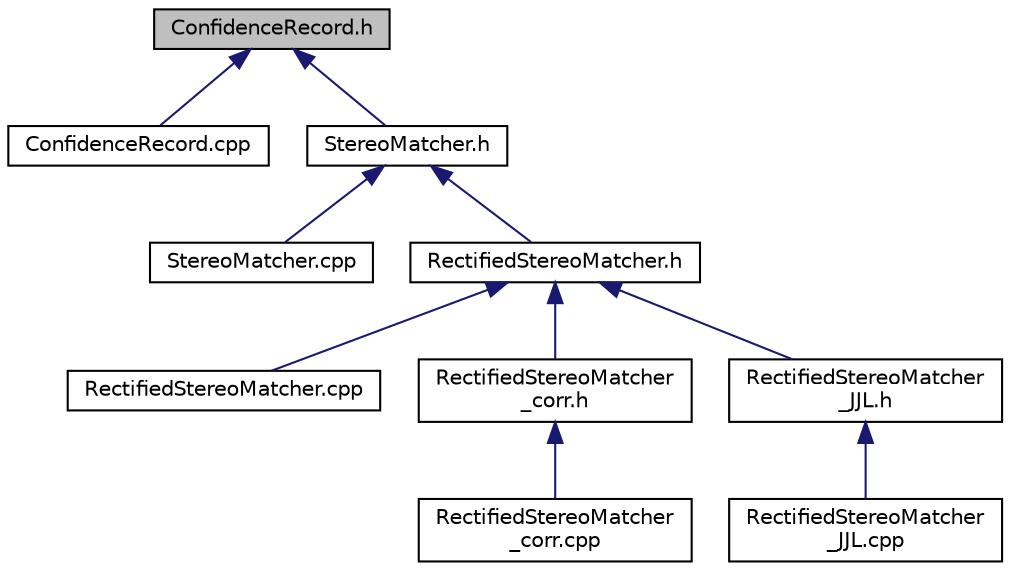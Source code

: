 digraph "ConfidenceRecord.h"
{
  edge [fontname="Helvetica",fontsize="10",labelfontname="Helvetica",labelfontsize="10"];
  node [fontname="Helvetica",fontsize="10",shape=record];
  Node1 [label="ConfidenceRecord.h",height=0.2,width=0.4,color="black", fillcolor="grey75", style="filled", fontcolor="black"];
  Node1 -> Node2 [dir="back",color="midnightblue",fontsize="10",style="solid",fontname="Helvetica"];
  Node2 [label="ConfidenceRecord.cpp",height=0.2,width=0.4,color="black", fillcolor="white", style="filled",URL="$ConfidenceRecord_8cpp.html"];
  Node1 -> Node3 [dir="back",color="midnightblue",fontsize="10",style="solid",fontname="Helvetica"];
  Node3 [label="StereoMatcher.h",height=0.2,width=0.4,color="black", fillcolor="white", style="filled",URL="$StereoMatcher_8h.html"];
  Node3 -> Node4 [dir="back",color="midnightblue",fontsize="10",style="solid",fontname="Helvetica"];
  Node4 [label="StereoMatcher.cpp",height=0.2,width=0.4,color="black", fillcolor="white", style="filled",URL="$StereoMatcher_8cpp.html"];
  Node3 -> Node5 [dir="back",color="midnightblue",fontsize="10",style="solid",fontname="Helvetica"];
  Node5 [label="RectifiedStereoMatcher.h",height=0.2,width=0.4,color="black", fillcolor="white", style="filled",URL="$RectifiedStereoMatcher_8h.html"];
  Node5 -> Node6 [dir="back",color="midnightblue",fontsize="10",style="solid",fontname="Helvetica"];
  Node6 [label="RectifiedStereoMatcher.cpp",height=0.2,width=0.4,color="black", fillcolor="white", style="filled",URL="$RectifiedStereoMatcher_8cpp.html"];
  Node5 -> Node7 [dir="back",color="midnightblue",fontsize="10",style="solid",fontname="Helvetica"];
  Node7 [label="RectifiedStereoMatcher\l_corr.h",height=0.2,width=0.4,color="black", fillcolor="white", style="filled",URL="$RectifiedStereoMatcher__corr_8h.html"];
  Node7 -> Node8 [dir="back",color="midnightblue",fontsize="10",style="solid",fontname="Helvetica"];
  Node8 [label="RectifiedStereoMatcher\l_corr.cpp",height=0.2,width=0.4,color="black", fillcolor="white", style="filled",URL="$RectifiedStereoMatcher__corr_8cpp.html"];
  Node5 -> Node9 [dir="back",color="midnightblue",fontsize="10",style="solid",fontname="Helvetica"];
  Node9 [label="RectifiedStereoMatcher\l_JJL.h",height=0.2,width=0.4,color="black", fillcolor="white", style="filled",URL="$RectifiedStereoMatcher__JJL_8h.html"];
  Node9 -> Node10 [dir="back",color="midnightblue",fontsize="10",style="solid",fontname="Helvetica"];
  Node10 [label="RectifiedStereoMatcher\l_JJL.cpp",height=0.2,width=0.4,color="black", fillcolor="white", style="filled",URL="$RectifiedStereoMatcher__JJL_8cpp.html"];
}
